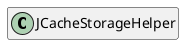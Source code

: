 @startuml
set namespaceSeparator \\
hide members
hide << alias >> circle

class JCacheStorageHelper
@enduml
